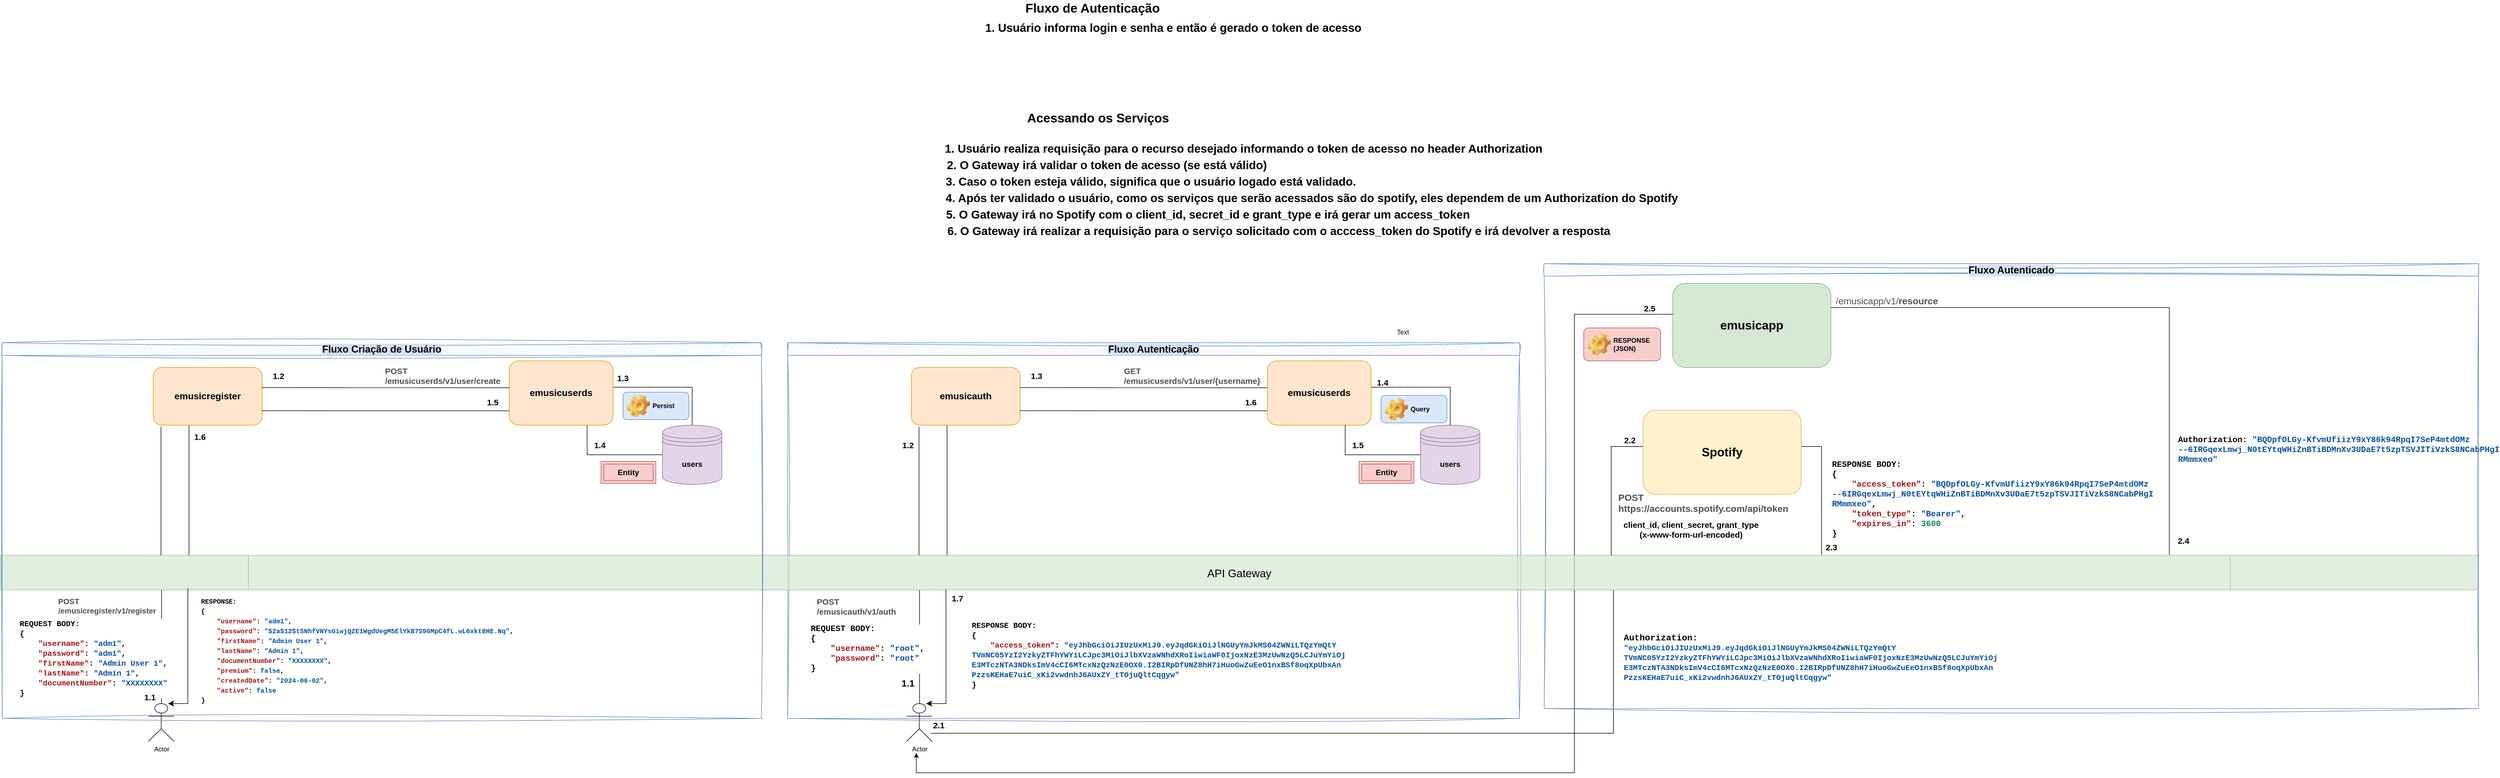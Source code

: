 <mxfile version="24.4.13" type="github">
  <diagram name="Página-1" id="m4aAeRVmK_SpN2Lb98Ue">
    <mxGraphModel dx="3700" dy="2112" grid="1" gridSize="10" guides="1" tooltips="1" connect="1" arrows="1" fold="1" page="1" pageScale="1" pageWidth="400" pageHeight="1000" math="0" shadow="0">
      <root>
        <mxCell id="0" />
        <mxCell id="1" parent="0" />
        <mxCell id="HubkeISPRBbHYDE73yQU-1" value="Actor" style="shape=umlActor;verticalLabelPosition=bottom;verticalAlign=top;html=1;outlineConnect=0;" parent="1" vertex="1">
          <mxGeometry x="256" y="841" width="47" height="69" as="geometry" />
        </mxCell>
        <mxCell id="HubkeISPRBbHYDE73yQU-2" value="emusicauth" style="rounded=1;whiteSpace=wrap;html=1;fontSize=17;fillColor=#ffe6cc;strokeColor=#d79b00;fontStyle=1" parent="1" vertex="1">
          <mxGeometry x="265" y="229" width="198" height="105" as="geometry" />
        </mxCell>
        <mxCell id="HubkeISPRBbHYDE73yQU-3" value="" style="edgeStyle=elbowEdgeStyle;elbow=vertical;endArrow=none;html=1;curved=0;rounded=0;endSize=8;startSize=8;endFill=0;" parent="1" edge="1">
          <mxGeometry width="50" height="50" relative="1" as="geometry">
            <mxPoint x="279" y="571" as="sourcePoint" />
            <mxPoint x="279" y="337" as="targetPoint" />
            <Array as="points" />
          </mxGeometry>
        </mxCell>
        <mxCell id="HubkeISPRBbHYDE73yQU-4" value="" style="line;strokeWidth=1;direction=south;html=1;" parent="1" vertex="1">
          <mxGeometry x="275" y="634" width="10" height="207" as="geometry" />
        </mxCell>
        <mxCell id="HubkeISPRBbHYDE73yQU-5" value="&lt;div style=&quot;color: rgb(0, 0, 0); background-color: rgb(255, 255, 254); font-family: Consolas, &amp;quot;Courier New&amp;quot;, monospace; font-size: 14px; line-height: 18px; white-space: pre;&quot;&gt;&lt;div style=&quot;font-size: 14px;&quot;&gt;&lt;span style=&quot;color: rgb(0, 0, 0); font-size: 14px;&quot;&gt;RESPONSE BODY:&lt;/span&gt;&lt;/div&gt;&lt;div style=&quot;font-size: 14px;&quot;&gt;&lt;span style=&quot;color: rgb(0, 0, 0); font-size: 14px;&quot;&gt;{&lt;/span&gt;&lt;/div&gt;&lt;div style=&quot;font-size: 14px;&quot;&gt;&lt;span style=&quot;color: rgb(0, 0, 0); font-size: 14px;&quot;&gt;&amp;nbsp;&amp;nbsp;&amp;nbsp;&amp;nbsp;&lt;/span&gt;&lt;span style=&quot;color: rgb(163, 21, 21); font-size: 14px;&quot;&gt;&quot;access_token&quot;&lt;/span&gt;&lt;span style=&quot;color: rgb(0, 0, 0); font-size: 14px;&quot;&gt;:&amp;nbsp;&lt;/span&gt;&lt;span style=&quot;color: rgb(4, 81, 165); font-size: 14px;&quot;&gt;&quot;eyJhbGciOiJIUzUxMiJ9.eyJqdGkiOiJlNGUyYmJkMS04ZWNiLTQzYmQtY&lt;/span&gt;&lt;/div&gt;&lt;div style=&quot;font-size: 14px;&quot;&gt;&lt;span style=&quot;color: rgb(4, 81, 165); font-size: 14px;&quot;&gt;TVmNC05YzI2YzkyZTFhYWYiLCJpc3MiOiJlbXVzaWNhdXRoIiwiaWF0IjoxNzE3MzUwNzQ5LCJuYmYiOj&lt;/span&gt;&lt;/div&gt;&lt;div style=&quot;font-size: 14px;&quot;&gt;&lt;span style=&quot;color: rgb(4, 81, 165); font-size: 14px;&quot;&gt;E3MTczNTA3NDksImV4cCI6MTcxNzQzNzE0OX0.I2BIRpDfUNZ8hH7iHuoGwZuEeO1nxBSf8oqXpUbxAn&lt;/span&gt;&lt;/div&gt;&lt;div style=&quot;font-size: 14px;&quot;&gt;&lt;span style=&quot;color: rgb(4, 81, 165); font-size: 14px;&quot;&gt;PzzsKEHaE7uiC_xKi2vwdnhJ6AUxZY_tTOjuQltCqgyw&quot;&lt;/span&gt;&lt;/div&gt;&lt;div style=&quot;font-size: 14px;&quot;&gt;&lt;span style=&quot;color: rgb(0, 0, 0); font-size: 14px;&quot;&gt;}&lt;/span&gt;&lt;/div&gt;&lt;/div&gt;" style="text;whiteSpace=wrap;html=1;fontSize=14;fontStyle=1" parent="1" vertex="1">
          <mxGeometry x="373" y="682.5" width="549" height="72" as="geometry" />
        </mxCell>
        <mxCell id="HubkeISPRBbHYDE73yQU-6" style="edgeStyle=orthogonalEdgeStyle;rounded=0;orthogonalLoop=1;jettySize=auto;html=1;entryX=0.5;entryY=0;entryDx=0;entryDy=0;strokeWidth=1;endArrow=none;endFill=0;" parent="1" source="HubkeISPRBbHYDE73yQU-7" target="HubkeISPRBbHYDE73yQU-15" edge="1">
          <mxGeometry relative="1" as="geometry">
            <Array as="points">
              <mxPoint x="1246" y="265" />
            </Array>
          </mxGeometry>
        </mxCell>
        <mxCell id="HubkeISPRBbHYDE73yQU-7" value="emusicuserds" style="rounded=1;whiteSpace=wrap;html=1;fontSize=17;fillColor=#ffe6cc;strokeColor=#d79b00;fontStyle=1" parent="1" vertex="1">
          <mxGeometry x="913" y="217" width="189" height="117" as="geometry" />
        </mxCell>
        <mxCell id="HubkeISPRBbHYDE73yQU-8" value="1.3" style="text;html=1;align=center;verticalAlign=middle;whiteSpace=wrap;rounded=0;fontSize=15;fontStyle=1" parent="1" vertex="1">
          <mxGeometry x="463" y="229" width="60" height="30" as="geometry" />
        </mxCell>
        <mxCell id="HubkeISPRBbHYDE73yQU-9" value="" style="endArrow=none;html=1;rounded=0;endFill=0;" parent="1" edge="1">
          <mxGeometry width="50" height="50" relative="1" as="geometry">
            <mxPoint x="463" y="265.75" as="sourcePoint" />
            <mxPoint x="913" y="266" as="targetPoint" />
          </mxGeometry>
        </mxCell>
        <mxCell id="HubkeISPRBbHYDE73yQU-10" value="" style="endArrow=none;html=1;rounded=0;entryX=1;entryY=0.75;entryDx=0;entryDy=0;endFill=0;" parent="1" target="HubkeISPRBbHYDE73yQU-2" edge="1">
          <mxGeometry width="50" height="50" relative="1" as="geometry">
            <mxPoint x="913" y="308" as="sourcePoint" />
            <mxPoint x="508" y="310" as="targetPoint" />
          </mxGeometry>
        </mxCell>
        <mxCell id="HubkeISPRBbHYDE73yQU-12" value="" style="line;strokeWidth=1;direction=south;html=1;" parent="1" vertex="1">
          <mxGeometry x="325" y="334" width="10" height="237" as="geometry" />
        </mxCell>
        <mxCell id="HubkeISPRBbHYDE73yQU-13" value="" style="edgeStyle=segmentEdgeStyle;endArrow=classic;html=1;curved=0;rounded=0;endSize=8;startSize=8;" parent="1" edge="1">
          <mxGeometry width="50" height="50" relative="1" as="geometry">
            <mxPoint x="328" y="631" as="sourcePoint" />
            <mxPoint x="292" y="841" as="targetPoint" />
            <Array as="points">
              <mxPoint x="328" y="841" />
            </Array>
          </mxGeometry>
        </mxCell>
        <mxCell id="HubkeISPRBbHYDE73yQU-14" style="edgeStyle=orthogonalEdgeStyle;rounded=0;orthogonalLoop=1;jettySize=auto;html=1;entryX=0.75;entryY=1;entryDx=0;entryDy=0;endArrow=none;endFill=0;" parent="1" source="HubkeISPRBbHYDE73yQU-15" target="HubkeISPRBbHYDE73yQU-7" edge="1">
          <mxGeometry relative="1" as="geometry" />
        </mxCell>
        <mxCell id="HubkeISPRBbHYDE73yQU-15" value="users" style="shape=datastore;whiteSpace=wrap;html=1;fillColor=#e1d5e7;strokeColor=#9673a6;fontSize=14;fontStyle=1" parent="1" vertex="1">
          <mxGeometry x="1192" y="334" width="108" height="108" as="geometry" />
        </mxCell>
        <mxCell id="HubkeISPRBbHYDE73yQU-16" value="1.5" style="text;html=1;align=center;verticalAlign=middle;whiteSpace=wrap;rounded=0;fontSize=15;fontStyle=1" parent="1" vertex="1">
          <mxGeometry x="1048" y="355" width="60" height="30" as="geometry" />
        </mxCell>
        <mxCell id="HubkeISPRBbHYDE73yQU-17" value="1.6" style="text;html=1;align=center;verticalAlign=middle;whiteSpace=wrap;rounded=0;fontSize=15;fontStyle=1" parent="1" vertex="1">
          <mxGeometry x="853" y="277" width="60" height="30" as="geometry" />
        </mxCell>
        <mxCell id="HubkeISPRBbHYDE73yQU-18" value="&lt;font style=&quot;font-size: 18px;&quot;&gt;Fluxo Autenticação&lt;/font&gt;" style="swimlane;whiteSpace=wrap;html=1;strokeColor=#6c8ebf;fillColor=#dae8fc;fillStyle=auto;swimlaneFillColor=none;shadow=0;sketch=1;curveFitting=1;jiggle=2;rounded=0;labelBackgroundColor=#D4E1F5;" parent="1" vertex="1">
          <mxGeometry x="40" y="184" width="1332" height="684" as="geometry" />
        </mxCell>
        <mxCell id="HubkeISPRBbHYDE73yQU-19" value="1.7" style="text;html=1;align=center;verticalAlign=middle;whiteSpace=wrap;rounded=0;fontSize=15;fontStyle=1" parent="HubkeISPRBbHYDE73yQU-18" vertex="1">
          <mxGeometry x="279" y="450" width="60" height="30" as="geometry" />
        </mxCell>
        <mxCell id="HubkeISPRBbHYDE73yQU-20" value="&lt;div style=&quot;color: rgb(0, 0, 0); background-color: rgb(255, 255, 254); font-family: Consolas, &amp;quot;Courier New&amp;quot;, monospace; font-size: 15px; line-height: 18px; white-space: pre;&quot;&gt;&lt;div style=&quot;font-size: 15px;&quot;&gt;&lt;span style=&quot;color: rgb(0, 0, 0); font-size: 15px;&quot;&gt;&lt;span&gt;REQUEST BODY:&lt;/span&gt;&lt;/span&gt;&lt;/div&gt;&lt;div style=&quot;font-size: 15px;&quot;&gt;&lt;span style=&quot;color: rgb(0, 0, 0); font-size: 15px;&quot;&gt;{&lt;/span&gt;&lt;/div&gt;&lt;div style=&quot;font-size: 15px;&quot;&gt;&lt;span style=&quot;color: rgb(0, 0, 0); font-size: 15px;&quot;&gt;&amp;nbsp;&amp;nbsp;&amp;nbsp;&amp;nbsp;&lt;/span&gt;&lt;span style=&quot;color: rgb(163, 21, 21); font-size: 15px;&quot;&gt;&quot;username&quot;&lt;/span&gt;&lt;span style=&quot;color: rgb(0, 0, 0); font-size: 15px;&quot;&gt;:&amp;nbsp;&lt;/span&gt;&lt;span style=&quot;color: rgb(4, 81, 165); font-size: 15px;&quot;&gt;&quot;root&quot;&lt;/span&gt;&lt;span style=&quot;color: rgb(0, 0, 0); font-size: 15px;&quot;&gt;,&lt;/span&gt;&lt;/div&gt;&lt;div style=&quot;font-size: 15px;&quot;&gt;&lt;span style=&quot;color: rgb(0, 0, 0); font-size: 15px;&quot;&gt;&amp;nbsp;&amp;nbsp;&amp;nbsp;&amp;nbsp;&lt;/span&gt;&lt;span style=&quot;color: rgb(163, 21, 21); font-size: 15px;&quot;&gt;&quot;password&quot;&lt;/span&gt;&lt;span style=&quot;color: rgb(0, 0, 0); font-size: 15px;&quot;&gt;:&amp;nbsp;&lt;/span&gt;&lt;span style=&quot;color: rgb(4, 81, 165); font-size: 15px;&quot;&gt;&quot;root&quot;&lt;/span&gt;&lt;/div&gt;&lt;div style=&quot;font-size: 15px;&quot;&gt;&lt;span style=&quot;color: rgb(0, 0, 0); font-size: 15px;&quot;&gt;}&lt;/span&gt;&lt;/div&gt;&lt;/div&gt;" style="text;whiteSpace=wrap;html=1;fontSize=15;fontStyle=1" parent="HubkeISPRBbHYDE73yQU-18" vertex="1">
          <mxGeometry x="40" y="506" width="171" height="90" as="geometry" />
        </mxCell>
        <mxCell id="HubkeISPRBbHYDE73yQU-21" value="1.2" style="text;html=1;align=center;verticalAlign=middle;whiteSpace=wrap;rounded=0;fontSize=15;fontStyle=1" parent="HubkeISPRBbHYDE73yQU-18" vertex="1">
          <mxGeometry x="189" y="171" width="60" height="30" as="geometry" />
        </mxCell>
        <mxCell id="HubkeISPRBbHYDE73yQU-22" value="1.4" style="text;html=1;align=center;verticalAlign=middle;whiteSpace=wrap;rounded=0;fontSize=15;fontStyle=1" parent="HubkeISPRBbHYDE73yQU-18" vertex="1">
          <mxGeometry x="1053" y="54" width="60" height="36" as="geometry" />
        </mxCell>
        <mxCell id="54NVkYO0RwHS4AZu1aeB-1" value="&lt;span style=&quot;color: rgb(80, 80, 80); font-family: OpenSans, Helvetica, Arial, sans-serif; font-size: 15px; font-style: normal; font-variant-ligatures: normal; font-variant-caps: normal; letter-spacing: normal; orphans: 2; text-align: left; text-indent: 0px; text-transform: none; white-space: pre-wrap; widows: 2; word-spacing: 0px; -webkit-text-stroke-width: 0px; background-color: rgb(255, 255, 255); text-decoration-style: initial; text-decoration-color: initial; float: none; display: inline !important;&quot;&gt;POST /emusicauth/v1/auth&lt;/span&gt;" style="text;whiteSpace=wrap;html=1;fontSize=15;fontStyle=1" vertex="1" parent="HubkeISPRBbHYDE73yQU-18">
          <mxGeometry x="50.5" y="456" width="150" height="40" as="geometry" />
        </mxCell>
        <mxCell id="HubkeISPRBbHYDE73yQU-41" value="1.1" style="text;html=1;align=center;verticalAlign=middle;whiteSpace=wrap;rounded=0;fontSize=17;fontStyle=1" parent="HubkeISPRBbHYDE73yQU-18" vertex="1">
          <mxGeometry x="189" y="606" width="60" height="30" as="geometry" />
        </mxCell>
        <mxCell id="54NVkYO0RwHS4AZu1aeB-2" value="&lt;span style=&quot;color: rgb(80, 80, 80); font-family: OpenSans, Helvetica, Arial, sans-serif; font-size: 15px; font-style: normal; font-variant-ligatures: normal; font-variant-caps: normal; letter-spacing: normal; orphans: 2; text-align: left; text-indent: 0px; text-transform: none; white-space: pre-wrap; widows: 2; word-spacing: 0px; -webkit-text-stroke-width: 0px; background-color: rgb(255, 255, 255); text-decoration-style: initial; text-decoration-color: initial; float: none; display: inline !important;&quot;&gt;GET /emusicuserds/v1/user/{username}&lt;/span&gt;" style="text;whiteSpace=wrap;html=1;fontStyle=1;fontSize=15;" vertex="1" parent="HubkeISPRBbHYDE73yQU-18">
          <mxGeometry x="610" y="36" width="160" height="40" as="geometry" />
        </mxCell>
        <mxCell id="54NVkYO0RwHS4AZu1aeB-3" value="Query" style="label;whiteSpace=wrap;html=1;image=img/clipart/Gear_128x128.png;fillColor=#dae8fc;strokeColor=#6c8ebf;" vertex="1" parent="HubkeISPRBbHYDE73yQU-18">
          <mxGeometry x="1080" y="96" width="120" height="50" as="geometry" />
        </mxCell>
        <mxCell id="54NVkYO0RwHS4AZu1aeB-4" value="&lt;font style=&quot;font-size: 14px;&quot;&gt;Entity&lt;/font&gt;" style="shape=ext;margin=3;double=1;whiteSpace=wrap;html=1;align=center;fontStyle=1;fillColor=#f8cecc;strokeColor=#b85450;" vertex="1" parent="HubkeISPRBbHYDE73yQU-18">
          <mxGeometry x="1040" y="216" width="100" height="40" as="geometry" />
        </mxCell>
        <mxCell id="HubkeISPRBbHYDE73yQU-23" value="emusicapp" style="rounded=1;whiteSpace=wrap;html=1;fontSize=22;fontStyle=1;fillColor=#d5e8d4;strokeColor=#82b366;" parent="1" vertex="1">
          <mxGeometry x="1651" y="76" width="288" height="153" as="geometry" />
        </mxCell>
        <mxCell id="HubkeISPRBbHYDE73yQU-25" style="edgeStyle=orthogonalEdgeStyle;rounded=0;orthogonalLoop=1;jettySize=auto;html=1;endArrow=none;endFill=0;" parent="1" source="HubkeISPRBbHYDE73yQU-26" edge="1">
          <mxGeometry relative="1" as="geometry">
            <mxPoint x="1922" y="570" as="targetPoint" />
            <Array as="points">
              <mxPoint x="1922" y="373" />
            </Array>
          </mxGeometry>
        </mxCell>
        <mxCell id="HubkeISPRBbHYDE73yQU-26" value="Spotify" style="rounded=1;whiteSpace=wrap;html=1;fontSize=22;fontStyle=1;fillColor=#fff2cc;strokeColor=#d6b656;" parent="1" vertex="1">
          <mxGeometry x="1597" y="307" width="288" height="153" as="geometry" />
        </mxCell>
        <mxCell id="HubkeISPRBbHYDE73yQU-27" value="" style="edgeStyle=segmentEdgeStyle;endArrow=none;html=1;curved=0;rounded=0;endSize=8;startSize=8;endFill=0;" parent="1" edge="1">
          <mxGeometry width="50" height="50" relative="1" as="geometry">
            <mxPoint x="1543" y="571" as="sourcePoint" />
            <mxPoint x="1597" y="373" as="targetPoint" />
            <Array as="points">
              <mxPoint x="1539" y="571" />
              <mxPoint x="1539" y="373" />
            </Array>
          </mxGeometry>
        </mxCell>
        <mxCell id="HubkeISPRBbHYDE73yQU-29" value="2.2" style="text;html=1;align=center;verticalAlign=middle;whiteSpace=wrap;rounded=0;fontSize=15;fontStyle=1" parent="1" vertex="1">
          <mxGeometry x="1543" y="346" width="60" height="30" as="geometry" />
        </mxCell>
        <mxCell id="HubkeISPRBbHYDE73yQU-30" value="&lt;div style=&quot;color: rgb(0, 0, 0); background-color: rgb(255, 255, 254); font-family: Consolas, &amp;quot;Courier New&amp;quot;, monospace; font-size: 15px; line-height: 18px; white-space: pre;&quot;&gt;&lt;div style=&quot;font-size: 15px;&quot;&gt;&lt;span style=&quot;color: rgb(0, 0, 0); font-size: 15px;&quot;&gt;RESPONSE BODY:&lt;/span&gt;&lt;/div&gt;&lt;div style=&quot;font-size: 15px;&quot;&gt;&lt;span style=&quot;color: rgb(0, 0, 0); font-size: 15px;&quot;&gt;{&lt;/span&gt;&lt;/div&gt;&lt;div style=&quot;font-size: 15px;&quot;&gt;&lt;span style=&quot;color: rgb(0, 0, 0); font-size: 15px;&quot;&gt;&amp;nbsp;&amp;nbsp;&amp;nbsp;&amp;nbsp;&lt;/span&gt;&lt;span style=&quot;color: rgb(163, 21, 21); font-size: 15px;&quot;&gt;&quot;access_token&quot;&lt;/span&gt;&lt;span style=&quot;color: rgb(0, 0, 0); font-size: 15px;&quot;&gt;:&amp;nbsp;&lt;/span&gt;&lt;span style=&quot;color: rgb(4, 81, 165); font-size: 15px;&quot;&gt;&quot;BQDpfOLGy-KfvmUfiizY9xY86k94RpqI7SeP4mtdOMz&lt;/span&gt;&lt;/div&gt;&lt;div style=&quot;font-size: 15px;&quot;&gt;&lt;span style=&quot;color: rgb(4, 81, 165); font-size: 15px;&quot;&gt;--6IRGqexLmwj_N0tE&lt;/span&gt;&lt;span style=&quot;color: rgb(4, 81, 165);&quot;&gt;YtqWHiZnBTiBDMnXv3UDaE7t5zpTSVJITiVzkS8NCabPHgI&lt;/span&gt;&lt;/div&gt;&lt;div style=&quot;font-size: 15px;&quot;&gt;&lt;span style=&quot;color: rgb(4, 81, 165);&quot;&gt;RMmmxeo&quot;&lt;/span&gt;,&lt;/div&gt;&lt;div style=&quot;font-size: 15px;&quot;&gt;&lt;span style=&quot;color: rgb(0, 0, 0); font-size: 15px;&quot;&gt;&amp;nbsp;&amp;nbsp;&amp;nbsp;&amp;nbsp;&lt;/span&gt;&lt;span style=&quot;color: rgb(163, 21, 21); font-size: 15px;&quot;&gt;&quot;token_type&quot;&lt;/span&gt;&lt;span style=&quot;color: rgb(0, 0, 0); font-size: 15px;&quot;&gt;:&amp;nbsp;&lt;/span&gt;&lt;span style=&quot;color: rgb(4, 81, 165); font-size: 15px;&quot;&gt;&quot;Bearer&quot;&lt;/span&gt;&lt;span style=&quot;color: rgb(0, 0, 0); font-size: 15px;&quot;&gt;,&lt;/span&gt;&lt;/div&gt;&lt;div style=&quot;font-size: 15px;&quot;&gt;&lt;span style=&quot;color: rgb(0, 0, 0); font-size: 15px;&quot;&gt;&amp;nbsp;&amp;nbsp;&amp;nbsp;&amp;nbsp;&lt;/span&gt;&lt;span style=&quot;color: rgb(163, 21, 21); font-size: 15px;&quot;&gt;&quot;expires_in&quot;&lt;/span&gt;&lt;span style=&quot;color: rgb(0, 0, 0); font-size: 15px;&quot;&gt;:&amp;nbsp;&lt;/span&gt;&lt;span style=&quot;color: rgb(9, 134, 88); font-size: 15px;&quot;&gt;3600&lt;/span&gt;&lt;/div&gt;&lt;div style=&quot;font-size: 15px;&quot;&gt;&lt;span style=&quot;color: rgb(0, 0, 0); font-size: 15px;&quot;&gt;}&lt;/span&gt;&lt;/div&gt;&lt;/div&gt;" style="text;whiteSpace=wrap;html=1;fontSize=15;fontStyle=1" parent="1" vertex="1">
          <mxGeometry x="1939" y="391" width="549" height="89" as="geometry" />
        </mxCell>
        <mxCell id="HubkeISPRBbHYDE73yQU-33" value="2.4" style="text;html=1;align=center;verticalAlign=middle;whiteSpace=wrap;rounded=0;fontSize=15;fontStyle=1" parent="1" vertex="1">
          <mxGeometry x="2551" y="529" width="60" height="30" as="geometry" />
        </mxCell>
        <mxCell id="HubkeISPRBbHYDE73yQU-34" value="&lt;div style=&quot;background-color: rgb(255, 255, 254); font-family: Consolas, &amp;quot;Courier New&amp;quot;, monospace; font-size: 15px; line-height: 18px; white-space: pre;&quot;&gt;&lt;div style=&quot;font-size: 15px;&quot;&gt;Authorization: &lt;span style=&quot;color: rgb(4, 81, 165);&quot;&gt;&quot;BQDpfOLGy-KfvmUfiizY9xY86k94RpqI7SeP4mtdOMz&lt;/span&gt;&lt;br&gt;&lt;/div&gt;&lt;div style=&quot;color: rgb(0, 0, 0); font-size: 15px;&quot;&gt;&lt;span style=&quot;color: rgb(4, 81, 165); font-size: 15px;&quot;&gt;--6IRGqexLmwj_N0tE&lt;/span&gt;&lt;span style=&quot;color: rgb(4, 81, 165);&quot;&gt;YtqWHiZnBTiBDMnXv3UDaE7t5zpTSVJITiVzkS8NCabPHgI&lt;/span&gt;&lt;/div&gt;&lt;div style=&quot;color: rgb(0, 0, 0); font-size: 15px;&quot;&gt;&lt;span style=&quot;color: rgb(4, 81, 165);&quot;&gt;RMmmxeo&quot;&lt;/span&gt;&lt;/div&gt;&lt;/div&gt;" style="text;whiteSpace=wrap;html=1;fontSize=15;fontStyle=1" parent="1" vertex="1">
          <mxGeometry x="2569" y="346" width="549" height="108" as="geometry" />
        </mxCell>
        <mxCell id="HubkeISPRBbHYDE73yQU-35" value="2.5" style="text;html=1;align=center;verticalAlign=middle;whiteSpace=wrap;rounded=0;fontSize=15;fontStyle=1" parent="1" vertex="1">
          <mxGeometry x="1579" y="103" width="60" height="36" as="geometry" />
        </mxCell>
        <mxCell id="HubkeISPRBbHYDE73yQU-36" value="RESPONSE (JSON)" style="label;whiteSpace=wrap;html=1;image=img/clipart/Gear_128x128.png;fillColor=#f8cecc;strokeColor=#b85450;" parent="1" vertex="1">
          <mxGeometry x="1489" y="157" width="140" height="60" as="geometry" />
        </mxCell>
        <mxCell id="HubkeISPRBbHYDE73yQU-37" value="" style="edgeStyle=orthogonalEdgeStyle;rounded=0;orthogonalLoop=1;jettySize=auto;html=1;" parent="1" edge="1">
          <mxGeometry relative="1" as="geometry">
            <mxPoint x="274" y="931" as="targetPoint" />
            <Array as="points">
              <mxPoint x="1472" y="132" />
              <mxPoint x="1472" y="967" />
              <mxPoint x="274" y="967" />
            </Array>
            <mxPoint x="1651" y="132.077" as="sourcePoint" />
          </mxGeometry>
        </mxCell>
        <mxCell id="HubkeISPRBbHYDE73yQU-38" value="" style="shape=partialRectangle;whiteSpace=wrap;html=1;bottom=0;right=0;fillColor=none;rotation=-180;fontStyle=0" parent="1" vertex="1">
          <mxGeometry x="301" y="634" width="1242" height="261" as="geometry" />
        </mxCell>
        <mxCell id="HubkeISPRBbHYDE73yQU-39" value="2.1" style="text;html=1;align=center;verticalAlign=middle;whiteSpace=wrap;rounded=0;fontSize=15;fontStyle=1" parent="1" vertex="1">
          <mxGeometry x="285" y="865" width="60" height="30" as="geometry" />
        </mxCell>
        <mxCell id="HubkeISPRBbHYDE73yQU-40" value="&lt;br style=&quot;font-size: 17px;&quot;&gt;&lt;span style=&quot;color: rgb(80, 80, 80); font-family: OpenSans, Helvetica, Arial, sans-serif; font-size: 17px; font-style: normal; font-variant-ligatures: normal; font-variant-caps: normal; font-weight: 400; letter-spacing: normal; orphans: 2; text-align: left; text-indent: 0px; text-transform: none; white-space: pre-wrap; widows: 2; word-spacing: 0px; -webkit-text-stroke-width: 0px; background-color: rgb(255, 255, 255); text-decoration-style: initial; text-decoration-color: initial; float: none; display: inline !important;&quot;&gt;/emusicapp/v1/&lt;/span&gt;&lt;span style=&quot;color: rgb(80, 80, 80); font-family: OpenSans, Helvetica, Arial, sans-serif; font-size: 17px; font-style: normal; font-variant-ligatures: normal; font-variant-caps: normal; letter-spacing: normal; orphans: 2; text-align: left; text-indent: 0px; text-transform: none; white-space: pre-wrap; widows: 2; word-spacing: 0px; -webkit-text-stroke-width: 0px; background-color: rgb(255, 255, 255); text-decoration-style: initial; text-decoration-color: initial; float: none; display: inline !important;&quot;&gt;&lt;b style=&quot;font-size: 17px;&quot;&gt;resource&lt;/b&gt;&lt;/span&gt;&lt;div style=&quot;font-size: 17px;&quot;&gt;&lt;br style=&quot;font-size: 17px;&quot;&gt;&lt;/div&gt;" style="text;html=1;align=center;verticalAlign=middle;whiteSpace=wrap;rounded=0;fontSize=17;" parent="1" vertex="1">
          <mxGeometry x="2011" y="94" width="60" height="30" as="geometry" />
        </mxCell>
        <mxCell id="HubkeISPRBbHYDE73yQU-42" value="&lt;font style=&quot;font-size: 18px;&quot;&gt;Fluxo Autenticado&lt;/font&gt;" style="swimlane;whiteSpace=wrap;html=1;strokeColor=#6c8ebf;fillColor=#dae8fc;fillStyle=auto;swimlaneFillColor=none;shadow=0;sketch=1;curveFitting=1;jiggle=2;rounded=0;labelBackgroundColor=#D4E1F5;" parent="1" vertex="1">
          <mxGeometry x="1417" y="40" width="1701" height="810" as="geometry" />
        </mxCell>
        <mxCell id="HubkeISPRBbHYDE73yQU-44" value="API Gateway" style="shape=process;whiteSpace=wrap;html=1;backgroundOutline=1;fontSize=20;fillColor=#d5e8d4;strokeColor=#82b366;opacity=70;" parent="HubkeISPRBbHYDE73yQU-42" vertex="1">
          <mxGeometry x="-2810" y="531" width="4510" height="63" as="geometry" />
        </mxCell>
        <mxCell id="HubkeISPRBbHYDE73yQU-32" value="" style="edgeStyle=segmentEdgeStyle;endArrow=none;html=1;curved=0;rounded=0;endSize=8;startSize=8;endFill=0;" parent="HubkeISPRBbHYDE73yQU-42" edge="1">
          <mxGeometry width="50" height="50" relative="1" as="geometry">
            <mxPoint x="1138" y="530" as="sourcePoint" />
            <mxPoint x="522" y="80" as="targetPoint" />
            <Array as="points">
              <mxPoint x="1138" y="518" />
              <mxPoint x="1138" y="80" />
            </Array>
          </mxGeometry>
        </mxCell>
        <mxCell id="HubkeISPRBbHYDE73yQU-24" value="&lt;div style=&quot;color: rgb(0, 0, 0); background-color: rgb(255, 255, 254); font-family: Consolas, &amp;quot;Courier New&amp;quot;, monospace; font-size: 16px; line-height: 18px; white-space: pre;&quot;&gt;&lt;div style=&quot;&quot;&gt;&lt;span style=&quot;color: rgb(0, 0, 0);&quot;&gt;Authorization:&lt;/span&gt;&lt;/div&gt;&lt;div style=&quot;&quot;&gt;&lt;span style=&quot;color: rgb(4, 81, 165); font-size: 14px;&quot;&gt;&quot;eyJhbGciOiJIUzUxMiJ9.eyJqdGkiOiJlNGUyYmJkMS04ZWNiLTQzYmQtY&lt;/span&gt;&lt;br&gt;&lt;/div&gt;&lt;div style=&quot;font-size: 14px;&quot;&gt;&lt;span style=&quot;color: rgb(4, 81, 165); font-size: 14px;&quot;&gt;TVmNC05YzI2YzkyZTFhYWYiLCJpc3MiOiJlbXVzaWNhdXRoIiwiaWF0IjoxNzE3MzUwNzQ5LCJuYmYiOj&lt;/span&gt;&lt;/div&gt;&lt;div style=&quot;font-size: 14px;&quot;&gt;&lt;span style=&quot;color: rgb(4, 81, 165); font-size: 14px;&quot;&gt;E3MTczNTA3NDksImV4cCI6MTcxNzQzNzE0OX0.I2BIRpDfUNZ8hH7iHuoGwZuEeO1nxBSf8oqXpUbxAn&lt;/span&gt;&lt;/div&gt;&lt;div style=&quot;font-size: 14px;&quot;&gt;&lt;span style=&quot;color: rgb(4, 81, 165); font-size: 14px;&quot;&gt;PzzsKEHaE7uiC_xKi2vwdnhJ6AUxZY_tTOjuQltCqgyw&quot;&lt;/span&gt;&lt;/div&gt;&lt;div style=&quot;font-size: 14px;&quot;&gt;&lt;br&gt;&lt;/div&gt;&lt;/div&gt;" style="text;whiteSpace=wrap;html=1;fontSize=14;fontStyle=1" parent="HubkeISPRBbHYDE73yQU-42" vertex="1">
          <mxGeometry x="143" y="666" width="549" height="72" as="geometry" />
        </mxCell>
        <mxCell id="HubkeISPRBbHYDE73yQU-31" value="2.3" style="text;html=1;align=center;verticalAlign=middle;whiteSpace=wrap;rounded=0;fontSize=15;fontStyle=1" parent="HubkeISPRBbHYDE73yQU-42" vertex="1">
          <mxGeometry x="493" y="501" width="60" height="30" as="geometry" />
        </mxCell>
        <mxCell id="HubkeISPRBbHYDE73yQU-28" value="client_id, client_secret, grant_type&lt;div style=&quot;font-size: 15px;&quot;&gt;(x-www-form-url-encoded)&lt;/div&gt;" style="text;html=1;align=center;verticalAlign=middle;whiteSpace=wrap;rounded=0;fontSize=15;fontStyle=1" parent="HubkeISPRBbHYDE73yQU-42" vertex="1">
          <mxGeometry x="143" y="460" width="249" height="48" as="geometry" />
        </mxCell>
        <UserObject label="&lt;span style=&quot;color: rgb(80, 80, 80); font-family: OpenSans, Helvetica, Arial, sans-serif; font-size: 17px; font-style: normal; font-variant-ligatures: normal; font-variant-caps: normal; letter-spacing: normal; orphans: 2; text-align: left; text-indent: 0px; text-transform: none; white-space: pre-wrap; widows: 2; word-spacing: 0px; -webkit-text-stroke-width: 0px; background-color: rgb(255, 255, 255); text-decoration-style: initial; text-decoration-color: initial; float: none; display: inline !important;&quot;&gt;POST https://accounts.spotify.com/api/token&lt;/span&gt;" link="&lt;span style=&quot;color: rgb(80, 80, 80); font-family: OpenSans, Helvetica, Arial, sans-serif; font-size: 12px; font-style: normal; font-variant-ligatures: normal; font-variant-caps: normal; font-weight: 400; letter-spacing: normal; orphans: 2; text-align: left; text-indent: 0px; text-transform: none; white-space: pre-wrap; widows: 2; word-spacing: 0px; -webkit-text-stroke-width: 0px; background-color: rgb(255, 255, 255); text-decoration-style: initial; text-decoration-color: initial; display: inline !important; float: none;&quot;&gt;https://accounts.spotify.com/api/token&lt;/span&gt;" id="54NVkYO0RwHS4AZu1aeB-7">
          <mxCell style="text;whiteSpace=wrap;html=1;fontStyle=1;fontSize=17;" vertex="1" parent="HubkeISPRBbHYDE73yQU-42">
            <mxGeometry x="133" y="410" width="230" height="40" as="geometry" />
          </mxCell>
        </UserObject>
        <mxCell id="QyaIkdRGfRYQji_6prUf-1" value="Actor" style="shape=umlActor;verticalLabelPosition=bottom;verticalAlign=top;html=1;outlineConnect=0;" parent="1" vertex="1">
          <mxGeometry x="-1124" y="841" width="47" height="69" as="geometry" />
        </mxCell>
        <mxCell id="QyaIkdRGfRYQji_6prUf-2" value="emusicregister" style="rounded=1;whiteSpace=wrap;html=1;fontSize=17;fillColor=#ffe6cc;strokeColor=#d79b00;fontStyle=1" parent="1" vertex="1">
          <mxGeometry x="-1115" y="229" width="198" height="105" as="geometry" />
        </mxCell>
        <mxCell id="QyaIkdRGfRYQji_6prUf-3" value="" style="edgeStyle=elbowEdgeStyle;elbow=vertical;endArrow=none;html=1;curved=0;rounded=0;endSize=8;startSize=8;endFill=0;" parent="1" edge="1">
          <mxGeometry width="50" height="50" relative="1" as="geometry">
            <mxPoint x="-1101" y="571" as="sourcePoint" />
            <mxPoint x="-1101" y="337" as="targetPoint" />
            <Array as="points" />
          </mxGeometry>
        </mxCell>
        <mxCell id="QyaIkdRGfRYQji_6prUf-4" value="" style="line;strokeWidth=1;direction=south;html=1;" parent="1" vertex="1">
          <mxGeometry x="-1105" y="634" width="10" height="207" as="geometry" />
        </mxCell>
        <mxCell id="QyaIkdRGfRYQji_6prUf-6" style="edgeStyle=orthogonalEdgeStyle;rounded=0;orthogonalLoop=1;jettySize=auto;html=1;entryX=0.5;entryY=0;entryDx=0;entryDy=0;strokeWidth=1;endArrow=none;endFill=0;" parent="1" source="QyaIkdRGfRYQji_6prUf-7" target="QyaIkdRGfRYQji_6prUf-15" edge="1">
          <mxGeometry relative="1" as="geometry">
            <Array as="points">
              <mxPoint x="-134" y="265" />
            </Array>
          </mxGeometry>
        </mxCell>
        <mxCell id="QyaIkdRGfRYQji_6prUf-7" value="emusicuserds" style="rounded=1;whiteSpace=wrap;html=1;fontSize=17;fillColor=#ffe6cc;strokeColor=#d79b00;fontStyle=1" parent="1" vertex="1">
          <mxGeometry x="-467" y="217" width="189" height="117" as="geometry" />
        </mxCell>
        <mxCell id="QyaIkdRGfRYQji_6prUf-8" value="1.2" style="text;html=1;align=center;verticalAlign=middle;whiteSpace=wrap;rounded=0;fontSize=15;fontStyle=1" parent="1" vertex="1">
          <mxGeometry x="-917" y="229" width="60" height="30" as="geometry" />
        </mxCell>
        <mxCell id="QyaIkdRGfRYQji_6prUf-9" value="" style="endArrow=none;html=1;rounded=0;endFill=0;" parent="1" edge="1">
          <mxGeometry width="50" height="50" relative="1" as="geometry">
            <mxPoint x="-917" y="265.75" as="sourcePoint" />
            <mxPoint x="-467" y="266" as="targetPoint" />
          </mxGeometry>
        </mxCell>
        <mxCell id="QyaIkdRGfRYQji_6prUf-10" value="" style="endArrow=none;html=1;rounded=0;entryX=1;entryY=0.75;entryDx=0;entryDy=0;endFill=0;" parent="1" target="QyaIkdRGfRYQji_6prUf-2" edge="1">
          <mxGeometry width="50" height="50" relative="1" as="geometry">
            <mxPoint x="-467" y="308" as="sourcePoint" />
            <mxPoint x="-872" y="310" as="targetPoint" />
          </mxGeometry>
        </mxCell>
        <mxCell id="QyaIkdRGfRYQji_6prUf-12" value="" style="line;strokeWidth=1;direction=south;html=1;" parent="1" vertex="1">
          <mxGeometry x="-1055" y="334" width="10" height="237" as="geometry" />
        </mxCell>
        <mxCell id="QyaIkdRGfRYQji_6prUf-13" value="" style="edgeStyle=segmentEdgeStyle;endArrow=classic;html=1;curved=0;rounded=0;endSize=8;startSize=8;" parent="1" edge="1">
          <mxGeometry width="50" height="50" relative="1" as="geometry">
            <mxPoint x="-1052" y="631" as="sourcePoint" />
            <mxPoint x="-1088" y="841" as="targetPoint" />
            <Array as="points">
              <mxPoint x="-1052" y="841" />
            </Array>
          </mxGeometry>
        </mxCell>
        <mxCell id="QyaIkdRGfRYQji_6prUf-14" style="edgeStyle=orthogonalEdgeStyle;rounded=0;orthogonalLoop=1;jettySize=auto;html=1;entryX=0.75;entryY=1;entryDx=0;entryDy=0;endArrow=none;endFill=0;" parent="1" source="QyaIkdRGfRYQji_6prUf-15" target="QyaIkdRGfRYQji_6prUf-7" edge="1">
          <mxGeometry relative="1" as="geometry" />
        </mxCell>
        <mxCell id="QyaIkdRGfRYQji_6prUf-15" value="users" style="shape=datastore;whiteSpace=wrap;html=1;fillColor=#e1d5e7;strokeColor=#9673a6;fontSize=14;fontStyle=1" parent="1" vertex="1">
          <mxGeometry x="-188" y="334" width="108" height="108" as="geometry" />
        </mxCell>
        <mxCell id="QyaIkdRGfRYQji_6prUf-16" value="1.4" style="text;html=1;align=center;verticalAlign=middle;whiteSpace=wrap;rounded=0;fontSize=15;fontStyle=1" parent="1" vertex="1">
          <mxGeometry x="-332" y="355" width="60" height="30" as="geometry" />
        </mxCell>
        <mxCell id="QyaIkdRGfRYQji_6prUf-17" value="1.5" style="text;html=1;align=center;verticalAlign=middle;whiteSpace=wrap;rounded=0;fontSize=15;fontStyle=1" parent="1" vertex="1">
          <mxGeometry x="-527" y="277" width="60" height="30" as="geometry" />
        </mxCell>
        <mxCell id="QyaIkdRGfRYQji_6prUf-18" value="&lt;font style=&quot;font-size: 18px;&quot;&gt;Fluxo Criação de Usuário&lt;/font&gt;" style="swimlane;whiteSpace=wrap;html=1;strokeColor=#6c8ebf;fillColor=#dae8fc;fillStyle=auto;swimlaneFillColor=none;shadow=0;sketch=1;curveFitting=1;jiggle=2;rounded=0;labelBackgroundColor=#D4E1F5;" parent="1" vertex="1">
          <mxGeometry x="-1390" y="184" width="1382" height="684" as="geometry" />
        </mxCell>
        <mxCell id="QyaIkdRGfRYQji_6prUf-22" value="1.3" style="text;html=1;align=center;verticalAlign=middle;whiteSpace=wrap;rounded=0;fontSize=15;fontStyle=1" parent="QyaIkdRGfRYQji_6prUf-18" vertex="1">
          <mxGeometry x="1100" y="46" width="60" height="36" as="geometry" />
        </mxCell>
        <mxCell id="QyaIkdRGfRYQji_6prUf-25" value="&lt;div style=&quot;color: rgb(0, 0, 0); background-color: rgb(255, 255, 254); font-family: Consolas, &amp;quot;Courier New&amp;quot;, monospace; font-size: 14px; line-height: 18px; white-space: pre;&quot;&gt;&lt;div style=&quot;font-size: 14px;&quot;&gt;&lt;span style=&quot;color: rgb(0, 0, 0); font-size: 14px;&quot;&gt;REQUEST BODY:&lt;/span&gt;&lt;/div&gt;&lt;div style=&quot;font-size: 14px;&quot;&gt;&lt;span style=&quot;color: rgb(0, 0, 0); font-size: 14px;&quot;&gt;{&lt;/span&gt;&lt;/div&gt;&lt;div style=&quot;font-size: 14px;&quot;&gt;&lt;span style=&quot;color: rgb(0, 0, 0); font-size: 14px;&quot;&gt;&amp;nbsp;&amp;nbsp;&amp;nbsp;&amp;nbsp;&lt;/span&gt;&lt;span style=&quot;color: rgb(163, 21, 21); font-size: 14px;&quot;&gt;&quot;username&quot;&lt;/span&gt;&lt;span style=&quot;color: rgb(0, 0, 0); font-size: 14px;&quot;&gt;:&amp;nbsp;&lt;/span&gt;&lt;span style=&quot;color: rgb(4, 81, 165); font-size: 14px;&quot;&gt;&quot;adm1&quot;&lt;/span&gt;&lt;span style=&quot;color: rgb(0, 0, 0); font-size: 14px;&quot;&gt;,&lt;/span&gt;&lt;/div&gt;&lt;div style=&quot;font-size: 14px;&quot;&gt;&lt;span style=&quot;color: rgb(0, 0, 0); font-size: 14px;&quot;&gt;&amp;nbsp;&amp;nbsp;&amp;nbsp;&amp;nbsp;&lt;/span&gt;&lt;span style=&quot;color: rgb(163, 21, 21); font-size: 14px;&quot;&gt;&quot;password&quot;&lt;/span&gt;&lt;span style=&quot;color: rgb(0, 0, 0); font-size: 14px;&quot;&gt;:&amp;nbsp;&lt;/span&gt;&lt;span style=&quot;color: rgb(4, 81, 165); font-size: 14px;&quot;&gt;&quot;adm1&quot;&lt;/span&gt;&lt;span style=&quot;color: rgb(0, 0, 0); font-size: 14px;&quot;&gt;,&lt;/span&gt;&lt;/div&gt;&lt;div style=&quot;font-size: 14px;&quot;&gt;&lt;span style=&quot;color: rgb(0, 0, 0); font-size: 14px;&quot;&gt;&amp;nbsp;&amp;nbsp;&amp;nbsp;&amp;nbsp;&lt;/span&gt;&lt;span style=&quot;color: rgb(163, 21, 21); font-size: 14px;&quot;&gt;&quot;firstName&quot;&lt;/span&gt;&lt;span style=&quot;color: rgb(0, 0, 0); font-size: 14px;&quot;&gt;:&amp;nbsp;&lt;/span&gt;&lt;span style=&quot;color: rgb(4, 81, 165); font-size: 14px;&quot;&gt;&quot;Admin&amp;nbsp;User&amp;nbsp;1&quot;&lt;/span&gt;&lt;span style=&quot;color: rgb(0, 0, 0); font-size: 14px;&quot;&gt;,&lt;/span&gt;&lt;/div&gt;&lt;div style=&quot;font-size: 14px;&quot;&gt;&lt;span style=&quot;color: rgb(0, 0, 0); font-size: 14px;&quot;&gt;&amp;nbsp;&amp;nbsp;&amp;nbsp;&amp;nbsp;&lt;/span&gt;&lt;span style=&quot;color: rgb(163, 21, 21); font-size: 14px;&quot;&gt;&quot;lastName&quot;&lt;/span&gt;&lt;span style=&quot;color: rgb(0, 0, 0); font-size: 14px;&quot;&gt;:&amp;nbsp;&lt;/span&gt;&lt;span style=&quot;color: rgb(4, 81, 165); font-size: 14px;&quot;&gt;&quot;Admin&amp;nbsp;1&quot;&lt;/span&gt;&lt;span style=&quot;color: rgb(0, 0, 0); font-size: 14px;&quot;&gt;,&lt;/span&gt;&lt;/div&gt;&lt;div style=&quot;font-size: 14px;&quot;&gt;&lt;span style=&quot;color: rgb(0, 0, 0); font-size: 14px;&quot;&gt;&amp;nbsp;&amp;nbsp;&amp;nbsp;&amp;nbsp;&lt;/span&gt;&lt;span style=&quot;color: rgb(163, 21, 21); font-size: 14px;&quot;&gt;&quot;documentNumber&quot;&lt;/span&gt;&lt;span style=&quot;color: rgb(0, 0, 0); font-size: 14px;&quot;&gt;:&amp;nbsp;&lt;/span&gt;&lt;span style=&quot;color: rgb(4, 81, 165); font-size: 14px;&quot;&gt;&quot;XXXXXXXX&quot;&lt;/span&gt;&lt;/div&gt;&lt;div style=&quot;font-size: 14px;&quot;&gt;&lt;span style=&quot;color: rgb(0, 0, 0); font-size: 14px;&quot;&gt;}&lt;/span&gt;&lt;/div&gt;&lt;/div&gt;" style="text;whiteSpace=wrap;html=1;fontSize=14;fontStyle=1" parent="QyaIkdRGfRYQji_6prUf-18" vertex="1">
          <mxGeometry x="30" y="496" width="200" height="136" as="geometry" />
        </mxCell>
        <mxCell id="QyaIkdRGfRYQji_6prUf-26" value="Persist" style="label;whiteSpace=wrap;html=1;image=img/clipart/Gear_128x128.png;fillColor=#dae8fc;strokeColor=#6c8ebf;" parent="QyaIkdRGfRYQji_6prUf-18" vertex="1">
          <mxGeometry x="1130" y="90" width="120" height="50" as="geometry" />
        </mxCell>
        <mxCell id="QyaIkdRGfRYQji_6prUf-27" value="&lt;div style=&quot;color: rgb(0, 0, 0); background-color: rgb(255, 255, 254); font-family: Consolas, &amp;quot;Courier New&amp;quot;, monospace; font-size: 12px; line-height: 18px; white-space: pre;&quot;&gt;&lt;div&gt;&lt;span style=&quot;color: #000000;&quot;&gt;RESPONSE:&lt;/span&gt;&lt;/div&gt;&lt;div&gt;&lt;span style=&quot;color: #000000;&quot;&gt;{&lt;/span&gt;&lt;/div&gt;&lt;div&gt;&lt;span style=&quot;color: #000000;&quot;&gt;&amp;nbsp;&amp;nbsp;&amp;nbsp;&amp;nbsp;&lt;/span&gt;&lt;span style=&quot;color: #a31515;&quot;&gt;&quot;username&quot;&lt;/span&gt;&lt;span style=&quot;color: #000000;&quot;&gt;:&amp;nbsp;&lt;/span&gt;&lt;span style=&quot;color: #0451a5;&quot;&gt;&quot;adm1&quot;&lt;/span&gt;&lt;span style=&quot;color: #000000;&quot;&gt;,&lt;/span&gt;&lt;/div&gt;&lt;div&gt;&lt;span style=&quot;color: #000000;&quot;&gt;&amp;nbsp;&amp;nbsp;&amp;nbsp;&amp;nbsp;&lt;/span&gt;&lt;span style=&quot;color: #a31515;&quot;&gt;&quot;password&quot;&lt;/span&gt;&lt;span style=&quot;color: #000000;&quot;&gt;:&amp;nbsp;&lt;/span&gt;&lt;span style=&quot;color: #0451a5;&quot;&gt;&quot;$2a$12$tSNhfVNYsGiwjQZE1WgdUegM5ElYkB7S96MpC4fL.wL6xkt8HE.Nq&quot;&lt;/span&gt;&lt;span style=&quot;color: #000000;&quot;&gt;,&lt;/span&gt;&lt;/div&gt;&lt;div&gt;&lt;span style=&quot;color: #000000;&quot;&gt;&amp;nbsp;&amp;nbsp;&amp;nbsp;&amp;nbsp;&lt;/span&gt;&lt;span style=&quot;color: #a31515;&quot;&gt;&quot;firstName&quot;&lt;/span&gt;&lt;span style=&quot;color: #000000;&quot;&gt;:&amp;nbsp;&lt;/span&gt;&lt;span style=&quot;color: #0451a5;&quot;&gt;&quot;Admin&amp;nbsp;User&amp;nbsp;1&quot;&lt;/span&gt;&lt;span style=&quot;color: #000000;&quot;&gt;,&lt;/span&gt;&lt;/div&gt;&lt;div&gt;&lt;span style=&quot;color: #000000;&quot;&gt;&amp;nbsp;&amp;nbsp;&amp;nbsp;&amp;nbsp;&lt;/span&gt;&lt;span style=&quot;color: #a31515;&quot;&gt;&quot;lastName&quot;&lt;/span&gt;&lt;span style=&quot;color: #000000;&quot;&gt;:&amp;nbsp;&lt;/span&gt;&lt;span style=&quot;color: #0451a5;&quot;&gt;&quot;Admin&amp;nbsp;1&quot;&lt;/span&gt;&lt;span style=&quot;color: #000000;&quot;&gt;,&lt;/span&gt;&lt;/div&gt;&lt;div&gt;&lt;span style=&quot;color: #000000;&quot;&gt;&amp;nbsp;&amp;nbsp;&amp;nbsp;&amp;nbsp;&lt;/span&gt;&lt;span style=&quot;color: #a31515;&quot;&gt;&quot;documentNumber&quot;&lt;/span&gt;&lt;span style=&quot;color: #000000;&quot;&gt;:&amp;nbsp;&lt;/span&gt;&lt;span style=&quot;color: #0451a5;&quot;&gt;&quot;XXXXXXXX&quot;&lt;/span&gt;&lt;span style=&quot;color: #000000;&quot;&gt;,&lt;/span&gt;&lt;/div&gt;&lt;div&gt;&lt;span style=&quot;color: #000000;&quot;&gt;&amp;nbsp;&amp;nbsp;&amp;nbsp;&amp;nbsp;&lt;/span&gt;&lt;span style=&quot;color: #a31515;&quot;&gt;&quot;premium&quot;&lt;/span&gt;&lt;span style=&quot;color: #000000;&quot;&gt;:&amp;nbsp;&lt;/span&gt;&lt;span style=&quot;color: rgb(4, 81, 165);&quot;&gt;false&lt;/span&gt;&lt;span style=&quot;color: #000000;&quot;&gt;,&lt;/span&gt;&lt;/div&gt;&lt;div&gt;&lt;span style=&quot;color: #000000;&quot;&gt;&amp;nbsp;&amp;nbsp;&amp;nbsp;&amp;nbsp;&lt;/span&gt;&lt;span style=&quot;color: #a31515;&quot;&gt;&quot;createdDate&quot;&lt;/span&gt;&lt;span style=&quot;color: #000000;&quot;&gt;:&amp;nbsp;&lt;/span&gt;&lt;span style=&quot;color: #0451a5;&quot;&gt;&quot;2024-06-02&quot;&lt;/span&gt;&lt;span style=&quot;color: #000000;&quot;&gt;,&lt;/span&gt;&lt;/div&gt;&lt;div&gt;&lt;span style=&quot;color: #000000;&quot;&gt;&amp;nbsp;&amp;nbsp;&amp;nbsp;&amp;nbsp;&lt;/span&gt;&lt;span style=&quot;color: #a31515;&quot;&gt;&quot;active&quot;&lt;/span&gt;&lt;span style=&quot;color: #000000;&quot;&gt;:&amp;nbsp;&lt;/span&gt;&lt;span style=&quot;color: rgb(4, 81, 165);&quot;&gt;false&lt;/span&gt;&lt;/div&gt;&lt;div&gt;&lt;span style=&quot;color: #000000;&quot;&gt;}&lt;/span&gt;&lt;/div&gt;&lt;/div&gt;" style="text;whiteSpace=wrap;html=1;fontStyle=1" parent="QyaIkdRGfRYQji_6prUf-18" vertex="1">
          <mxGeometry x="360" y="456" width="440" height="186" as="geometry" />
        </mxCell>
        <mxCell id="QyaIkdRGfRYQji_6prUf-28" value="1.6" style="text;html=1;align=center;verticalAlign=middle;whiteSpace=wrap;rounded=0;fontSize=15;fontStyle=1" parent="QyaIkdRGfRYQji_6prUf-18" vertex="1">
          <mxGeometry x="330" y="156" width="60" height="30" as="geometry" />
        </mxCell>
        <mxCell id="QyaIkdRGfRYQji_6prUf-29" value="&lt;font style=&quot;font-size: 14px;&quot;&gt;Entity&lt;/font&gt;" style="shape=ext;margin=3;double=1;whiteSpace=wrap;html=1;align=center;fontStyle=1;fillColor=#f8cecc;strokeColor=#b85450;" parent="QyaIkdRGfRYQji_6prUf-18" vertex="1">
          <mxGeometry x="1090" y="216" width="100" height="40" as="geometry" />
        </mxCell>
        <mxCell id="QyaIkdRGfRYQji_6prUf-31" value="&lt;span style=&quot;color: rgb(80, 80, 80); font-family: OpenSans, Helvetica, Arial, sans-serif; font-size: 15px; font-style: normal; font-variant-ligatures: normal; font-variant-caps: normal; letter-spacing: normal; orphans: 2; text-align: left; text-indent: 0px; text-transform: none; white-space: pre-wrap; widows: 2; word-spacing: 0px; -webkit-text-stroke-width: 0px; background-color: rgb(255, 255, 255); text-decoration-style: initial; text-decoration-color: initial; float: none; display: inline !important;&quot;&gt;POST /emusicuserds/v1/user/create&lt;/span&gt;" style="text;whiteSpace=wrap;html=1;strokeWidth=1;fontSize=15;fontStyle=1" parent="QyaIkdRGfRYQji_6prUf-18" vertex="1">
          <mxGeometry x="695" y="36" width="190" height="40" as="geometry" />
        </mxCell>
        <mxCell id="QyaIkdRGfRYQji_6prUf-33" value="&lt;span style=&quot;color: rgb(80, 80, 80); font-family: OpenSans, Helvetica, Arial, sans-serif; font-size: 14px; font-style: normal; font-variant-ligatures: normal; font-variant-caps: normal; letter-spacing: normal; orphans: 2; text-align: left; text-indent: 0px; text-transform: none; white-space: pre-wrap; widows: 2; word-spacing: 0px; -webkit-text-stroke-width: 0px; background-color: rgb(255, 255, 255); text-decoration-style: initial; text-decoration-color: initial; float: none; display: inline !important;&quot;&gt;POST /emusicregister/v1/register&lt;/span&gt;" style="text;whiteSpace=wrap;html=1;fontSize=14;fontStyle=1" parent="QyaIkdRGfRYQji_6prUf-18" vertex="1">
          <mxGeometry x="100" y="456" width="170" height="40" as="geometry" />
        </mxCell>
        <mxCell id="QyaIkdRGfRYQji_6prUf-24" value="1.1" style="text;html=1;align=center;verticalAlign=middle;whiteSpace=wrap;rounded=0;fontSize=15;fontStyle=1" parent="1" vertex="1">
          <mxGeometry x="-1151" y="814" width="60" height="30" as="geometry" />
        </mxCell>
        <mxCell id="QyaIkdRGfRYQji_6prUf-34" value="Fluxo de Autenticação" style="text;html=1;align=center;verticalAlign=middle;whiteSpace=wrap;rounded=0;fontSize=23;fontStyle=1" parent="1" vertex="1">
          <mxGeometry x="440" y="-440" width="310" height="30" as="geometry" />
        </mxCell>
        <mxCell id="QyaIkdRGfRYQji_6prUf-35" value="1. Usuário informa login e senha e então é gerado o token de acesso" style="text;html=1;align=center;verticalAlign=middle;whiteSpace=wrap;rounded=0;fontSize=21;fontStyle=1" parent="1" vertex="1">
          <mxGeometry x="360" y="-400" width="764" height="20" as="geometry" />
        </mxCell>
        <mxCell id="QyaIkdRGfRYQji_6prUf-36" value="Acessando os Serviços" style="text;html=1;align=center;verticalAlign=middle;whiteSpace=wrap;rounded=0;fontSize=23;fontStyle=1" parent="1" vertex="1">
          <mxGeometry x="450" y="-240" width="310" height="30" as="geometry" />
        </mxCell>
        <mxCell id="QyaIkdRGfRYQji_6prUf-37" value="1. Usuário realiza requisição para o recurso desejado informando o token de acesso no header Authorization" style="text;html=1;align=center;verticalAlign=middle;whiteSpace=wrap;rounded=0;fontSize=21;fontStyle=1" parent="1" vertex="1">
          <mxGeometry x="289" y="-180" width="1162" height="20" as="geometry" />
        </mxCell>
        <mxCell id="QyaIkdRGfRYQji_6prUf-40" value="Text" style="text;html=1;align=center;verticalAlign=middle;whiteSpace=wrap;rounded=0;" parent="1" vertex="1">
          <mxGeometry x="1130" y="150" width="60" height="30" as="geometry" />
        </mxCell>
        <mxCell id="QyaIkdRGfRYQji_6prUf-41" value="2. O Gateway irá validar o token de acesso (se está válido)" style="text;html=1;align=center;verticalAlign=middle;whiteSpace=wrap;rounded=0;fontSize=21;fontStyle=1" parent="1" vertex="1">
          <mxGeometry x="40" y="-150" width="1162" height="20" as="geometry" />
        </mxCell>
        <mxCell id="QyaIkdRGfRYQji_6prUf-42" value="3. Caso o token esteja válido, significa que o usuário logado está validado." style="text;html=1;align=center;verticalAlign=middle;whiteSpace=wrap;rounded=0;fontSize=21;fontStyle=1" parent="1" vertex="1">
          <mxGeometry x="120" y="-120" width="1162" height="20" as="geometry" />
        </mxCell>
        <mxCell id="QyaIkdRGfRYQji_6prUf-43" value="4. Após ter validado o usuário, como os serviços que serão acessados são do spotify, eles dependem de um Authorization do Spotify" style="text;html=1;align=center;verticalAlign=middle;whiteSpace=wrap;rounded=0;fontSize=21;fontStyle=1" parent="1" vertex="1">
          <mxGeometry x="289" y="-90" width="1410" height="20" as="geometry" />
        </mxCell>
        <mxCell id="QyaIkdRGfRYQji_6prUf-44" value="5. O Gateway irá no Spotify com o client_id, secret_id e grant_type e irá gerar um access_token" style="text;html=1;align=center;verticalAlign=middle;whiteSpace=wrap;rounded=0;fontSize=21;fontStyle=1" parent="1" vertex="1">
          <mxGeometry x="100" y="-60" width="1410" height="20" as="geometry" />
        </mxCell>
        <mxCell id="QyaIkdRGfRYQji_6prUf-45" value="6. O Gateway irá realizar a requisição para o serviço solicitado com o acccess_token do Spotify e irá devolver a resposta" style="text;html=1;align=center;verticalAlign=middle;whiteSpace=wrap;rounded=0;fontSize=21;fontStyle=1" parent="1" vertex="1">
          <mxGeometry x="229" y="-30" width="1410" height="20" as="geometry" />
        </mxCell>
      </root>
    </mxGraphModel>
  </diagram>
</mxfile>

